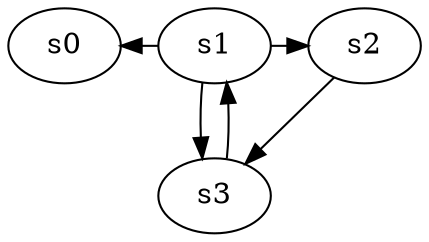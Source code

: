 digraph game_0898_complex_4 {
    s0 [name="s0", player=0, target=1];
    s1 [name="s1", player=1];
    s2 [name="s2", player=1];
    s3 [name="s3", player=0];

    s1 -> s0 [constraint="time % 4 == 2 || time % 3 == 0"];
    s1 -> s2 [constraint="!(time % 4 == 2)"];
    s1 -> s3;
    s2 -> s3 [constraint="time == 3 || time == 15 || time == 18"];
    s3 -> s1 [constraint="time % 2 == 1 || time % 3 == 1"];
}
